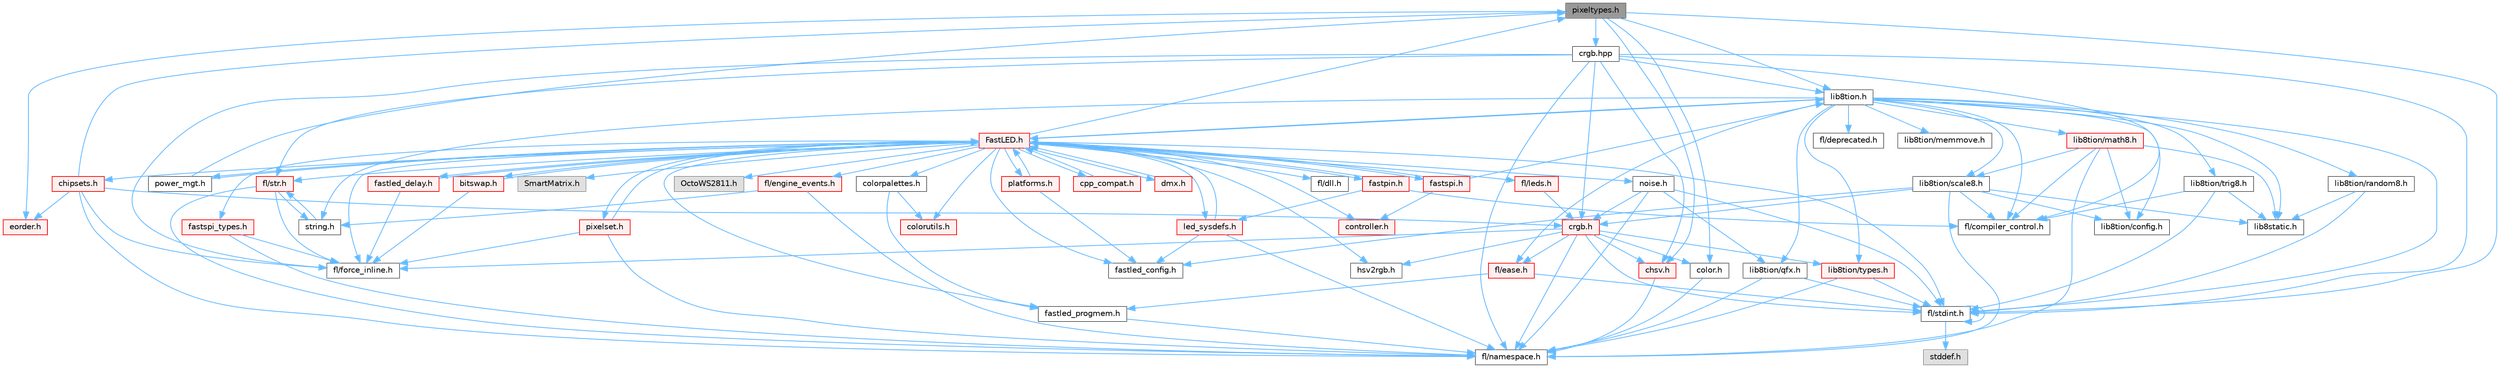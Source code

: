 digraph "pixeltypes.h"
{
 // INTERACTIVE_SVG=YES
 // LATEX_PDF_SIZE
  bgcolor="transparent";
  edge [fontname=Helvetica,fontsize=10,labelfontname=Helvetica,labelfontsize=10];
  node [fontname=Helvetica,fontsize=10,shape=box,height=0.2,width=0.4];
  Node1 [id="Node000001",label="pixeltypes.h",height=0.2,width=0.4,color="gray40", fillcolor="grey60", style="filled", fontcolor="black",tooltip="Includes defintions for RGB and HSV pixels."];
  Node1 -> Node2 [id="edge1_Node000001_Node000002",color="steelblue1",style="solid",tooltip=" "];
  Node2 [id="Node000002",label="fl/stdint.h",height=0.2,width=0.4,color="grey40", fillcolor="white", style="filled",URL="$df/dd8/stdint_8h.html",tooltip=" "];
  Node2 -> Node3 [id="edge2_Node000002_Node000003",color="steelblue1",style="solid",tooltip=" "];
  Node3 [id="Node000003",label="stddef.h",height=0.2,width=0.4,color="grey60", fillcolor="#E0E0E0", style="filled",tooltip=" "];
  Node2 -> Node2 [id="edge3_Node000002_Node000002",color="steelblue1",style="solid",tooltip=" "];
  Node1 -> Node4 [id="edge4_Node000001_Node000004",color="steelblue1",style="solid",tooltip=" "];
  Node4 [id="Node000004",label="lib8tion.h",height=0.2,width=0.4,color="grey40", fillcolor="white", style="filled",URL="$df/da5/lib8tion_8h.html",tooltip="Fast, efficient 8-bit math functions specifically designed for high-performance LED programming."];
  Node4 -> Node5 [id="edge5_Node000004_Node000005",color="steelblue1",style="solid",tooltip=" "];
  Node5 [id="Node000005",label="FastLED.h",height=0.2,width=0.4,color="red", fillcolor="#FFF0F0", style="filled",URL="$db/d97/_fast_l_e_d_8h.html",tooltip="central include file for FastLED, defines the CFastLED class/object"];
  Node5 -> Node2 [id="edge6_Node000005_Node000002",color="steelblue1",style="solid",tooltip=" "];
  Node5 -> Node6 [id="edge7_Node000005_Node000006",color="steelblue1",style="solid",tooltip=" "];
  Node6 [id="Node000006",label="fl/dll.h",height=0.2,width=0.4,color="grey40", fillcolor="white", style="filled",URL="$d3/d4b/dll_8h.html",tooltip="FastLED dynamic library interface - lightweight header for external callers."];
  Node5 -> Node7 [id="edge8_Node000005_Node000007",color="steelblue1",style="solid",tooltip=" "];
  Node7 [id="Node000007",label="SmartMatrix.h",height=0.2,width=0.4,color="grey60", fillcolor="#E0E0E0", style="filled",tooltip=" "];
  Node5 -> Node8 [id="edge9_Node000005_Node000008",color="steelblue1",style="solid",tooltip=" "];
  Node8 [id="Node000008",label="OctoWS2811.h",height=0.2,width=0.4,color="grey60", fillcolor="#E0E0E0", style="filled",tooltip=" "];
  Node5 -> Node9 [id="edge10_Node000005_Node000009",color="steelblue1",style="solid",tooltip=" "];
  Node9 [id="Node000009",label="fl/force_inline.h",height=0.2,width=0.4,color="grey40", fillcolor="white", style="filled",URL="$d4/d64/force__inline_8h.html",tooltip=" "];
  Node5 -> Node10 [id="edge11_Node000005_Node000010",color="steelblue1",style="solid",tooltip=" "];
  Node10 [id="Node000010",label="cpp_compat.h",height=0.2,width=0.4,color="red", fillcolor="#FFF0F0", style="filled",URL="$d9/d13/cpp__compat_8h.html",tooltip="Compatibility functions based on C++ version."];
  Node10 -> Node5 [id="edge12_Node000010_Node000005",color="steelblue1",style="solid",tooltip=" "];
  Node5 -> Node12 [id="edge13_Node000005_Node000012",color="steelblue1",style="solid",tooltip=" "];
  Node12 [id="Node000012",label="fastled_config.h",height=0.2,width=0.4,color="grey40", fillcolor="white", style="filled",URL="$d5/d11/fastled__config_8h.html",tooltip="Contains definitions that can be used to configure FastLED at compile time."];
  Node5 -> Node13 [id="edge14_Node000005_Node000013",color="steelblue1",style="solid",tooltip=" "];
  Node13 [id="Node000013",label="led_sysdefs.h",height=0.2,width=0.4,color="red", fillcolor="#FFF0F0", style="filled",URL="$d9/d3e/led__sysdefs_8h.html",tooltip="Determines which platform system definitions to include."];
  Node13 -> Node5 [id="edge15_Node000013_Node000005",color="steelblue1",style="solid",tooltip=" "];
  Node13 -> Node12 [id="edge16_Node000013_Node000012",color="steelblue1",style="solid",tooltip=" "];
  Node13 -> Node15 [id="edge17_Node000013_Node000015",color="steelblue1",style="solid",tooltip=" "];
  Node15 [id="Node000015",label="fl/namespace.h",height=0.2,width=0.4,color="grey40", fillcolor="white", style="filled",URL="$df/d2a/namespace_8h.html",tooltip="Implements the FastLED namespace macros."];
  Node5 -> Node16 [id="edge18_Node000005_Node000016",color="steelblue1",style="solid",tooltip=" "];
  Node16 [id="Node000016",label="fastled_delay.h",height=0.2,width=0.4,color="red", fillcolor="#FFF0F0", style="filled",URL="$d0/da8/fastled__delay_8h.html",tooltip="Utility functions and classes for managing delay cycles."];
  Node16 -> Node5 [id="edge19_Node000016_Node000005",color="steelblue1",style="solid",tooltip=" "];
  Node16 -> Node9 [id="edge20_Node000016_Node000009",color="steelblue1",style="solid",tooltip=" "];
  Node5 -> Node20 [id="edge21_Node000005_Node000020",color="steelblue1",style="solid",tooltip=" "];
  Node20 [id="Node000020",label="bitswap.h",height=0.2,width=0.4,color="red", fillcolor="#FFF0F0", style="filled",URL="$de/ded/bitswap_8h.html",tooltip="Functions for doing a rotation of bits/bytes used by parallel output."];
  Node20 -> Node5 [id="edge22_Node000020_Node000005",color="steelblue1",style="solid",tooltip=" "];
  Node20 -> Node9 [id="edge23_Node000020_Node000009",color="steelblue1",style="solid",tooltip=" "];
  Node5 -> Node21 [id="edge24_Node000005_Node000021",color="steelblue1",style="solid",tooltip=" "];
  Node21 [id="Node000021",label="controller.h",height=0.2,width=0.4,color="red", fillcolor="#FFF0F0", style="filled",URL="$d2/dd9/controller_8h.html",tooltip="deprecated: base definitions used by led controllers for writing out led data"];
  Node5 -> Node113 [id="edge25_Node000005_Node000113",color="steelblue1",style="solid",tooltip=" "];
  Node113 [id="Node000113",label="fastpin.h",height=0.2,width=0.4,color="red", fillcolor="#FFF0F0", style="filled",URL="$db/d65/fastpin_8h.html",tooltip="Class base definitions for defining fast pin access."];
  Node113 -> Node5 [id="edge26_Node000113_Node000005",color="steelblue1",style="solid",tooltip=" "];
  Node113 -> Node46 [id="edge27_Node000113_Node000046",color="steelblue1",style="solid",tooltip=" "];
  Node46 [id="Node000046",label="fl/compiler_control.h",height=0.2,width=0.4,color="grey40", fillcolor="white", style="filled",URL="$d4/d54/compiler__control_8h.html",tooltip=" "];
  Node113 -> Node13 [id="edge28_Node000113_Node000013",color="steelblue1",style="solid",tooltip=" "];
  Node5 -> Node114 [id="edge29_Node000005_Node000114",color="steelblue1",style="solid",tooltip=" "];
  Node114 [id="Node000114",label="fastspi_types.h",height=0.2,width=0.4,color="red", fillcolor="#FFF0F0", style="filled",URL="$d2/ddb/fastspi__types_8h.html",tooltip="Data types and constants used by SPI interfaces."];
  Node114 -> Node9 [id="edge30_Node000114_Node000009",color="steelblue1",style="solid",tooltip=" "];
  Node114 -> Node15 [id="edge31_Node000114_Node000015",color="steelblue1",style="solid",tooltip=" "];
  Node5 -> Node115 [id="edge32_Node000005_Node000115",color="steelblue1",style="solid",tooltip=" "];
  Node115 [id="Node000115",label="dmx.h",height=0.2,width=0.4,color="red", fillcolor="#FFF0F0", style="filled",URL="$d3/de1/dmx_8h.html",tooltip="Defines the DMX512-based LED controllers."];
  Node115 -> Node5 [id="edge33_Node000115_Node000005",color="steelblue1",style="solid",tooltip=" "];
  Node5 -> Node118 [id="edge34_Node000005_Node000118",color="steelblue1",style="solid",tooltip=" "];
  Node118 [id="Node000118",label="platforms.h",height=0.2,width=0.4,color="red", fillcolor="#FFF0F0", style="filled",URL="$da/dc9/platforms_8h.html",tooltip="Determines which platforms headers to include."];
  Node118 -> Node5 [id="edge35_Node000118_Node000005",color="steelblue1",style="solid",tooltip=" "];
  Node118 -> Node12 [id="edge36_Node000118_Node000012",color="steelblue1",style="solid",tooltip=" "];
  Node5 -> Node82 [id="edge37_Node000005_Node000082",color="steelblue1",style="solid",tooltip=" "];
  Node82 [id="Node000082",label="fastled_progmem.h",height=0.2,width=0.4,color="grey40", fillcolor="white", style="filled",URL="$df/dab/fastled__progmem_8h.html",tooltip="Wrapper definitions to allow seamless use of PROGMEM in environments that have it."];
  Node82 -> Node15 [id="edge38_Node000082_Node000015",color="steelblue1",style="solid",tooltip=" "];
  Node5 -> Node4 [id="edge39_Node000005_Node000004",color="steelblue1",style="solid",tooltip=" "];
  Node5 -> Node1 [id="edge40_Node000005_Node000001",color="steelblue1",style="solid",tooltip=" "];
  Node5 -> Node80 [id="edge41_Node000005_Node000080",color="steelblue1",style="solid",tooltip=" "];
  Node80 [id="Node000080",label="hsv2rgb.h",height=0.2,width=0.4,color="grey40", fillcolor="white", style="filled",URL="$de/d9a/hsv2rgb_8h.html",tooltip="Functions to convert from the HSV colorspace to the RGB colorspace."];
  Node5 -> Node120 [id="edge42_Node000005_Node000120",color="steelblue1",style="solid",tooltip=" "];
  Node120 [id="Node000120",label="colorutils.h",height=0.2,width=0.4,color="red", fillcolor="#FFF0F0", style="filled",URL="$d1/dfb/colorutils_8h.html",tooltip=" "];
  Node5 -> Node126 [id="edge43_Node000005_Node000126",color="steelblue1",style="solid",tooltip=" "];
  Node126 [id="Node000126",label="pixelset.h",height=0.2,width=0.4,color="red", fillcolor="#FFF0F0", style="filled",URL="$d4/d46/pixelset_8h.html",tooltip="Declares classes for managing logical groups of LEDs."];
  Node126 -> Node9 [id="edge44_Node000126_Node000009",color="steelblue1",style="solid",tooltip=" "];
  Node126 -> Node15 [id="edge45_Node000126_Node000015",color="steelblue1",style="solid",tooltip=" "];
  Node126 -> Node5 [id="edge46_Node000126_Node000005",color="steelblue1",style="solid",tooltip=" "];
  Node5 -> Node127 [id="edge47_Node000005_Node000127",color="steelblue1",style="solid",tooltip=" "];
  Node127 [id="Node000127",label="colorpalettes.h",height=0.2,width=0.4,color="grey40", fillcolor="white", style="filled",URL="$dc/dcc/colorpalettes_8h.html",tooltip="Declarations for the predefined color palettes supplied by FastLED."];
  Node127 -> Node120 [id="edge48_Node000127_Node000120",color="steelblue1",style="solid",tooltip=" "];
  Node127 -> Node82 [id="edge49_Node000127_Node000082",color="steelblue1",style="solid",tooltip=" "];
  Node5 -> Node128 [id="edge50_Node000005_Node000128",color="steelblue1",style="solid",tooltip=" "];
  Node128 [id="Node000128",label="noise.h",height=0.2,width=0.4,color="grey40", fillcolor="white", style="filled",URL="$d1/d31/noise_8h.html",tooltip="Functions to generate and fill arrays with noise."];
  Node128 -> Node2 [id="edge51_Node000128_Node000002",color="steelblue1",style="solid",tooltip=" "];
  Node128 -> Node33 [id="edge52_Node000128_Node000033",color="steelblue1",style="solid",tooltip=" "];
  Node33 [id="Node000033",label="crgb.h",height=0.2,width=0.4,color="red", fillcolor="#FFF0F0", style="filled",URL="$db/dd1/crgb_8h.html",tooltip="Defines the red, green, and blue (RGB) pixel struct."];
  Node33 -> Node2 [id="edge53_Node000033_Node000002",color="steelblue1",style="solid",tooltip=" "];
  Node33 -> Node34 [id="edge54_Node000033_Node000034",color="steelblue1",style="solid",tooltip=" "];
  Node34 [id="Node000034",label="chsv.h",height=0.2,width=0.4,color="red", fillcolor="#FFF0F0", style="filled",URL="$d8/dd0/chsv_8h.html",tooltip="Defines the hue, saturation, and value (HSV) pixel struct."];
  Node34 -> Node15 [id="edge55_Node000034_Node000015",color="steelblue1",style="solid",tooltip=" "];
  Node33 -> Node15 [id="edge56_Node000033_Node000015",color="steelblue1",style="solid",tooltip=" "];
  Node33 -> Node23 [id="edge57_Node000033_Node000023",color="steelblue1",style="solid",tooltip=" "];
  Node23 [id="Node000023",label="color.h",height=0.2,width=0.4,color="grey40", fillcolor="white", style="filled",URL="$d2/d6b/src_2color_8h.html",tooltip="Contains definitions for color correction and temperature."];
  Node23 -> Node15 [id="edge58_Node000023_Node000015",color="steelblue1",style="solid",tooltip=" "];
  Node33 -> Node36 [id="edge59_Node000033_Node000036",color="steelblue1",style="solid",tooltip=" "];
  Node36 [id="Node000036",label="lib8tion/types.h",height=0.2,width=0.4,color="red", fillcolor="#FFF0F0", style="filled",URL="$d9/ddf/lib8tion_2types_8h.html",tooltip="Defines fractional types used for lib8tion functions."];
  Node36 -> Node2 [id="edge60_Node000036_Node000002",color="steelblue1",style="solid",tooltip=" "];
  Node36 -> Node15 [id="edge61_Node000036_Node000015",color="steelblue1",style="solid",tooltip=" "];
  Node33 -> Node9 [id="edge62_Node000033_Node000009",color="steelblue1",style="solid",tooltip=" "];
  Node33 -> Node80 [id="edge63_Node000033_Node000080",color="steelblue1",style="solid",tooltip=" "];
  Node33 -> Node81 [id="edge64_Node000033_Node000081",color="steelblue1",style="solid",tooltip=" "];
  Node81 [id="Node000081",label="fl/ease.h",height=0.2,width=0.4,color="red", fillcolor="#FFF0F0", style="filled",URL="$db/d19/ease_8h.html",tooltip=" "];
  Node81 -> Node2 [id="edge65_Node000081_Node000002",color="steelblue1",style="solid",tooltip=" "];
  Node81 -> Node82 [id="edge66_Node000081_Node000082",color="steelblue1",style="solid",tooltip=" "];
  Node128 -> Node15 [id="edge67_Node000128_Node000015",color="steelblue1",style="solid",tooltip=" "];
  Node128 -> Node129 [id="edge68_Node000128_Node000129",color="steelblue1",style="solid",tooltip=" "];
  Node129 [id="Node000129",label="lib8tion/qfx.h",height=0.2,width=0.4,color="grey40", fillcolor="white", style="filled",URL="$d2/d19/qfx_8h.html",tooltip=" "];
  Node129 -> Node2 [id="edge69_Node000129_Node000002",color="steelblue1",style="solid",tooltip=" "];
  Node129 -> Node15 [id="edge70_Node000129_Node000015",color="steelblue1",style="solid",tooltip=" "];
  Node5 -> Node130 [id="edge71_Node000005_Node000130",color="steelblue1",style="solid",tooltip=" "];
  Node130 [id="Node000130",label="power_mgt.h",height=0.2,width=0.4,color="grey40", fillcolor="white", style="filled",URL="$dc/d5b/power__mgt_8h.html",tooltip="Functions to limit the power used by FastLED."];
  Node130 -> Node5 [id="edge72_Node000130_Node000005",color="steelblue1",style="solid",tooltip=" "];
  Node130 -> Node1 [id="edge73_Node000130_Node000001",color="steelblue1",style="solid",tooltip=" "];
  Node5 -> Node131 [id="edge74_Node000005_Node000131",color="steelblue1",style="solid",tooltip=" "];
  Node131 [id="Node000131",label="fastspi.h",height=0.2,width=0.4,color="red", fillcolor="#FFF0F0", style="filled",URL="$d6/ddc/fastspi_8h.html",tooltip="Serial peripheral interface (SPI) definitions per platform."];
  Node131 -> Node5 [id="edge75_Node000131_Node000005",color="steelblue1",style="solid",tooltip=" "];
  Node131 -> Node21 [id="edge76_Node000131_Node000021",color="steelblue1",style="solid",tooltip=" "];
  Node131 -> Node4 [id="edge77_Node000131_Node000004",color="steelblue1",style="solid",tooltip=" "];
  Node5 -> Node133 [id="edge78_Node000005_Node000133",color="steelblue1",style="solid",tooltip=" "];
  Node133 [id="Node000133",label="chipsets.h",height=0.2,width=0.4,color="red", fillcolor="#FFF0F0", style="filled",URL="$db/d66/chipsets_8h.html",tooltip="Contains the bulk of the definitions for the various LED chipsets supported."];
  Node133 -> Node1 [id="edge79_Node000133_Node000001",color="steelblue1",style="solid",tooltip=" "];
  Node133 -> Node9 [id="edge80_Node000133_Node000009",color="steelblue1",style="solid",tooltip=" "];
  Node133 -> Node33 [id="edge81_Node000133_Node000033",color="steelblue1",style="solid",tooltip=" "];
  Node133 -> Node24 [id="edge82_Node000133_Node000024",color="steelblue1",style="solid",tooltip=" "];
  Node24 [id="Node000024",label="eorder.h",height=0.2,width=0.4,color="red", fillcolor="#FFF0F0", style="filled",URL="$db/d07/eorder_8h.html",tooltip="Defines color channel ordering enumerations."];
  Node133 -> Node15 [id="edge83_Node000133_Node000015",color="steelblue1",style="solid",tooltip=" "];
  Node5 -> Node88 [id="edge84_Node000005_Node000088",color="steelblue1",style="solid",tooltip=" "];
  Node88 [id="Node000088",label="fl/engine_events.h",height=0.2,width=0.4,color="red", fillcolor="#FFF0F0", style="filled",URL="$db/dc0/engine__events_8h.html",tooltip=" "];
  Node88 -> Node15 [id="edge85_Node000088_Node000015",color="steelblue1",style="solid",tooltip=" "];
  Node88 -> Node38 [id="edge86_Node000088_Node000038",color="steelblue1",style="solid",tooltip=" "];
  Node38 [id="Node000038",label="string.h",height=0.2,width=0.4,color="grey40", fillcolor="white", style="filled",URL="$da/d66/string_8h.html",tooltip=" "];
  Node38 -> Node39 [id="edge87_Node000038_Node000039",color="steelblue1",style="solid",tooltip=" "];
  Node39 [id="Node000039",label="fl/str.h",height=0.2,width=0.4,color="red", fillcolor="#FFF0F0", style="filled",URL="$d1/d93/str_8h.html",tooltip=" "];
  Node39 -> Node38 [id="edge88_Node000039_Node000038",color="steelblue1",style="solid",tooltip=" "];
  Node39 -> Node15 [id="edge89_Node000039_Node000015",color="steelblue1",style="solid",tooltip=" "];
  Node39 -> Node9 [id="edge90_Node000039_Node000009",color="steelblue1",style="solid",tooltip=" "];
  Node5 -> Node135 [id="edge91_Node000005_Node000135",color="steelblue1",style="solid",tooltip=" "];
  Node135 [id="Node000135",label="fl/leds.h",height=0.2,width=0.4,color="red", fillcolor="#FFF0F0", style="filled",URL="$da/d78/leds_8h.html",tooltip=" "];
  Node135 -> Node33 [id="edge92_Node000135_Node000033",color="steelblue1",style="solid",tooltip=" "];
  Node5 -> Node39 [id="edge93_Node000005_Node000039",color="steelblue1",style="solid",tooltip=" "];
  Node4 -> Node36 [id="edge94_Node000004_Node000036",color="steelblue1",style="solid",tooltip=" "];
  Node4 -> Node66 [id="edge95_Node000004_Node000066",color="steelblue1",style="solid",tooltip=" "];
  Node66 [id="Node000066",label="fl/deprecated.h",height=0.2,width=0.4,color="grey40", fillcolor="white", style="filled",URL="$d4/dce/deprecated_8h.html",tooltip=" "];
  Node4 -> Node46 [id="edge96_Node000004_Node000046",color="steelblue1",style="solid",tooltip=" "];
  Node4 -> Node2 [id="edge97_Node000004_Node000002",color="steelblue1",style="solid",tooltip=" "];
  Node4 -> Node28 [id="edge98_Node000004_Node000028",color="steelblue1",style="solid",tooltip=" "];
  Node28 [id="Node000028",label="lib8static.h",height=0.2,width=0.4,color="grey40", fillcolor="white", style="filled",URL="$d4/d7a/lib8static_8h.html",tooltip="Defines static inlining macros for lib8tion functions."];
  Node4 -> Node129 [id="edge99_Node000004_Node000129",color="steelblue1",style="solid",tooltip=" "];
  Node4 -> Node125 [id="edge100_Node000004_Node000125",color="steelblue1",style="solid",tooltip=" "];
  Node125 [id="Node000125",label="lib8tion/memmove.h",height=0.2,width=0.4,color="grey40", fillcolor="white", style="filled",URL="$d9/d72/memmove_8h.html",tooltip=" "];
  Node4 -> Node84 [id="edge101_Node000004_Node000084",color="steelblue1",style="solid",tooltip=" "];
  Node84 [id="Node000084",label="lib8tion/config.h",height=0.2,width=0.4,color="grey40", fillcolor="white", style="filled",URL="$db/d16/config_8h.html",tooltip=" "];
  Node4 -> Node81 [id="edge102_Node000004_Node000081",color="steelblue1",style="solid",tooltip=" "];
  Node4 -> Node38 [id="edge103_Node000004_Node000038",color="steelblue1",style="solid",tooltip=" "];
  Node4 -> Node145 [id="edge104_Node000004_Node000145",color="steelblue1",style="solid",tooltip=" "];
  Node145 [id="Node000145",label="lib8tion/math8.h",height=0.2,width=0.4,color="red", fillcolor="#FFF0F0", style="filled",URL="$d5/dd1/math8_8h.html",tooltip="Fast, efficient 8-bit math functions specifically designed for high-performance LED programming."];
  Node145 -> Node84 [id="edge105_Node000145_Node000084",color="steelblue1",style="solid",tooltip=" "];
  Node145 -> Node83 [id="edge106_Node000145_Node000083",color="steelblue1",style="solid",tooltip=" "];
  Node83 [id="Node000083",label="lib8tion/scale8.h",height=0.2,width=0.4,color="grey40", fillcolor="white", style="filled",URL="$db/d91/scale8_8h.html",tooltip="Fast, efficient 8-bit scaling functions specifically designed for high-performance LED programming."];
  Node83 -> Node46 [id="edge107_Node000083_Node000046",color="steelblue1",style="solid",tooltip=" "];
  Node83 -> Node84 [id="edge108_Node000083_Node000084",color="steelblue1",style="solid",tooltip=" "];
  Node83 -> Node33 [id="edge109_Node000083_Node000033",color="steelblue1",style="solid",tooltip=" "];
  Node83 -> Node15 [id="edge110_Node000083_Node000015",color="steelblue1",style="solid",tooltip=" "];
  Node83 -> Node12 [id="edge111_Node000083_Node000012",color="steelblue1",style="solid",tooltip=" "];
  Node83 -> Node28 [id="edge112_Node000083_Node000028",color="steelblue1",style="solid",tooltip=" "];
  Node145 -> Node28 [id="edge113_Node000145_Node000028",color="steelblue1",style="solid",tooltip=" "];
  Node145 -> Node15 [id="edge114_Node000145_Node000015",color="steelblue1",style="solid",tooltip=" "];
  Node145 -> Node46 [id="edge115_Node000145_Node000046",color="steelblue1",style="solid",tooltip=" "];
  Node4 -> Node83 [id="edge116_Node000004_Node000083",color="steelblue1",style="solid",tooltip=" "];
  Node4 -> Node99 [id="edge117_Node000004_Node000099",color="steelblue1",style="solid",tooltip=" "];
  Node99 [id="Node000099",label="lib8tion/random8.h",height=0.2,width=0.4,color="grey40", fillcolor="white", style="filled",URL="$d9/dfa/random8_8h.html",tooltip="Fast, efficient random number generators specifically designed for high-performance LED programming."];
  Node99 -> Node2 [id="edge118_Node000099_Node000002",color="steelblue1",style="solid",tooltip=" "];
  Node99 -> Node28 [id="edge119_Node000099_Node000028",color="steelblue1",style="solid",tooltip=" "];
  Node4 -> Node146 [id="edge120_Node000004_Node000146",color="steelblue1",style="solid",tooltip=" "];
  Node146 [id="Node000146",label="lib8tion/trig8.h",height=0.2,width=0.4,color="grey40", fillcolor="white", style="filled",URL="$d3/db9/trig8_8h.html",tooltip="Fast, efficient 8-bit trigonometry functions specifically designed for high-performance LED programmi..."];
  Node146 -> Node2 [id="edge121_Node000146_Node000002",color="steelblue1",style="solid",tooltip=" "];
  Node146 -> Node28 [id="edge122_Node000146_Node000028",color="steelblue1",style="solid",tooltip=" "];
  Node146 -> Node46 [id="edge123_Node000146_Node000046",color="steelblue1",style="solid",tooltip=" "];
  Node1 -> Node23 [id="edge124_Node000001_Node000023",color="steelblue1",style="solid",tooltip=" "];
  Node1 -> Node24 [id="edge125_Node000001_Node000024",color="steelblue1",style="solid",tooltip=" "];
  Node1 -> Node34 [id="edge126_Node000001_Node000034",color="steelblue1",style="solid",tooltip=" "];
  Node1 -> Node147 [id="edge127_Node000001_Node000147",color="steelblue1",style="solid",tooltip=" "];
  Node147 [id="Node000147",label="crgb.hpp",height=0.2,width=0.4,color="grey40", fillcolor="white", style="filled",URL="$d0/d4b/crgb_8hpp.html",tooltip="Defines utility functions for the red, green, and blue (RGB) pixel struct."];
  Node147 -> Node2 [id="edge128_Node000147_Node000002",color="steelblue1",style="solid",tooltip=" "];
  Node147 -> Node34 [id="edge129_Node000147_Node000034",color="steelblue1",style="solid",tooltip=" "];
  Node147 -> Node33 [id="edge130_Node000147_Node000033",color="steelblue1",style="solid",tooltip=" "];
  Node147 -> Node4 [id="edge131_Node000147_Node000004",color="steelblue1",style="solid",tooltip=" "];
  Node147 -> Node15 [id="edge132_Node000147_Node000015",color="steelblue1",style="solid",tooltip=" "];
  Node147 -> Node9 [id="edge133_Node000147_Node000009",color="steelblue1",style="solid",tooltip=" "];
  Node147 -> Node39 [id="edge134_Node000147_Node000039",color="steelblue1",style="solid",tooltip=" "];
  Node147 -> Node46 [id="edge135_Node000147_Node000046",color="steelblue1",style="solid",tooltip=" "];
}
